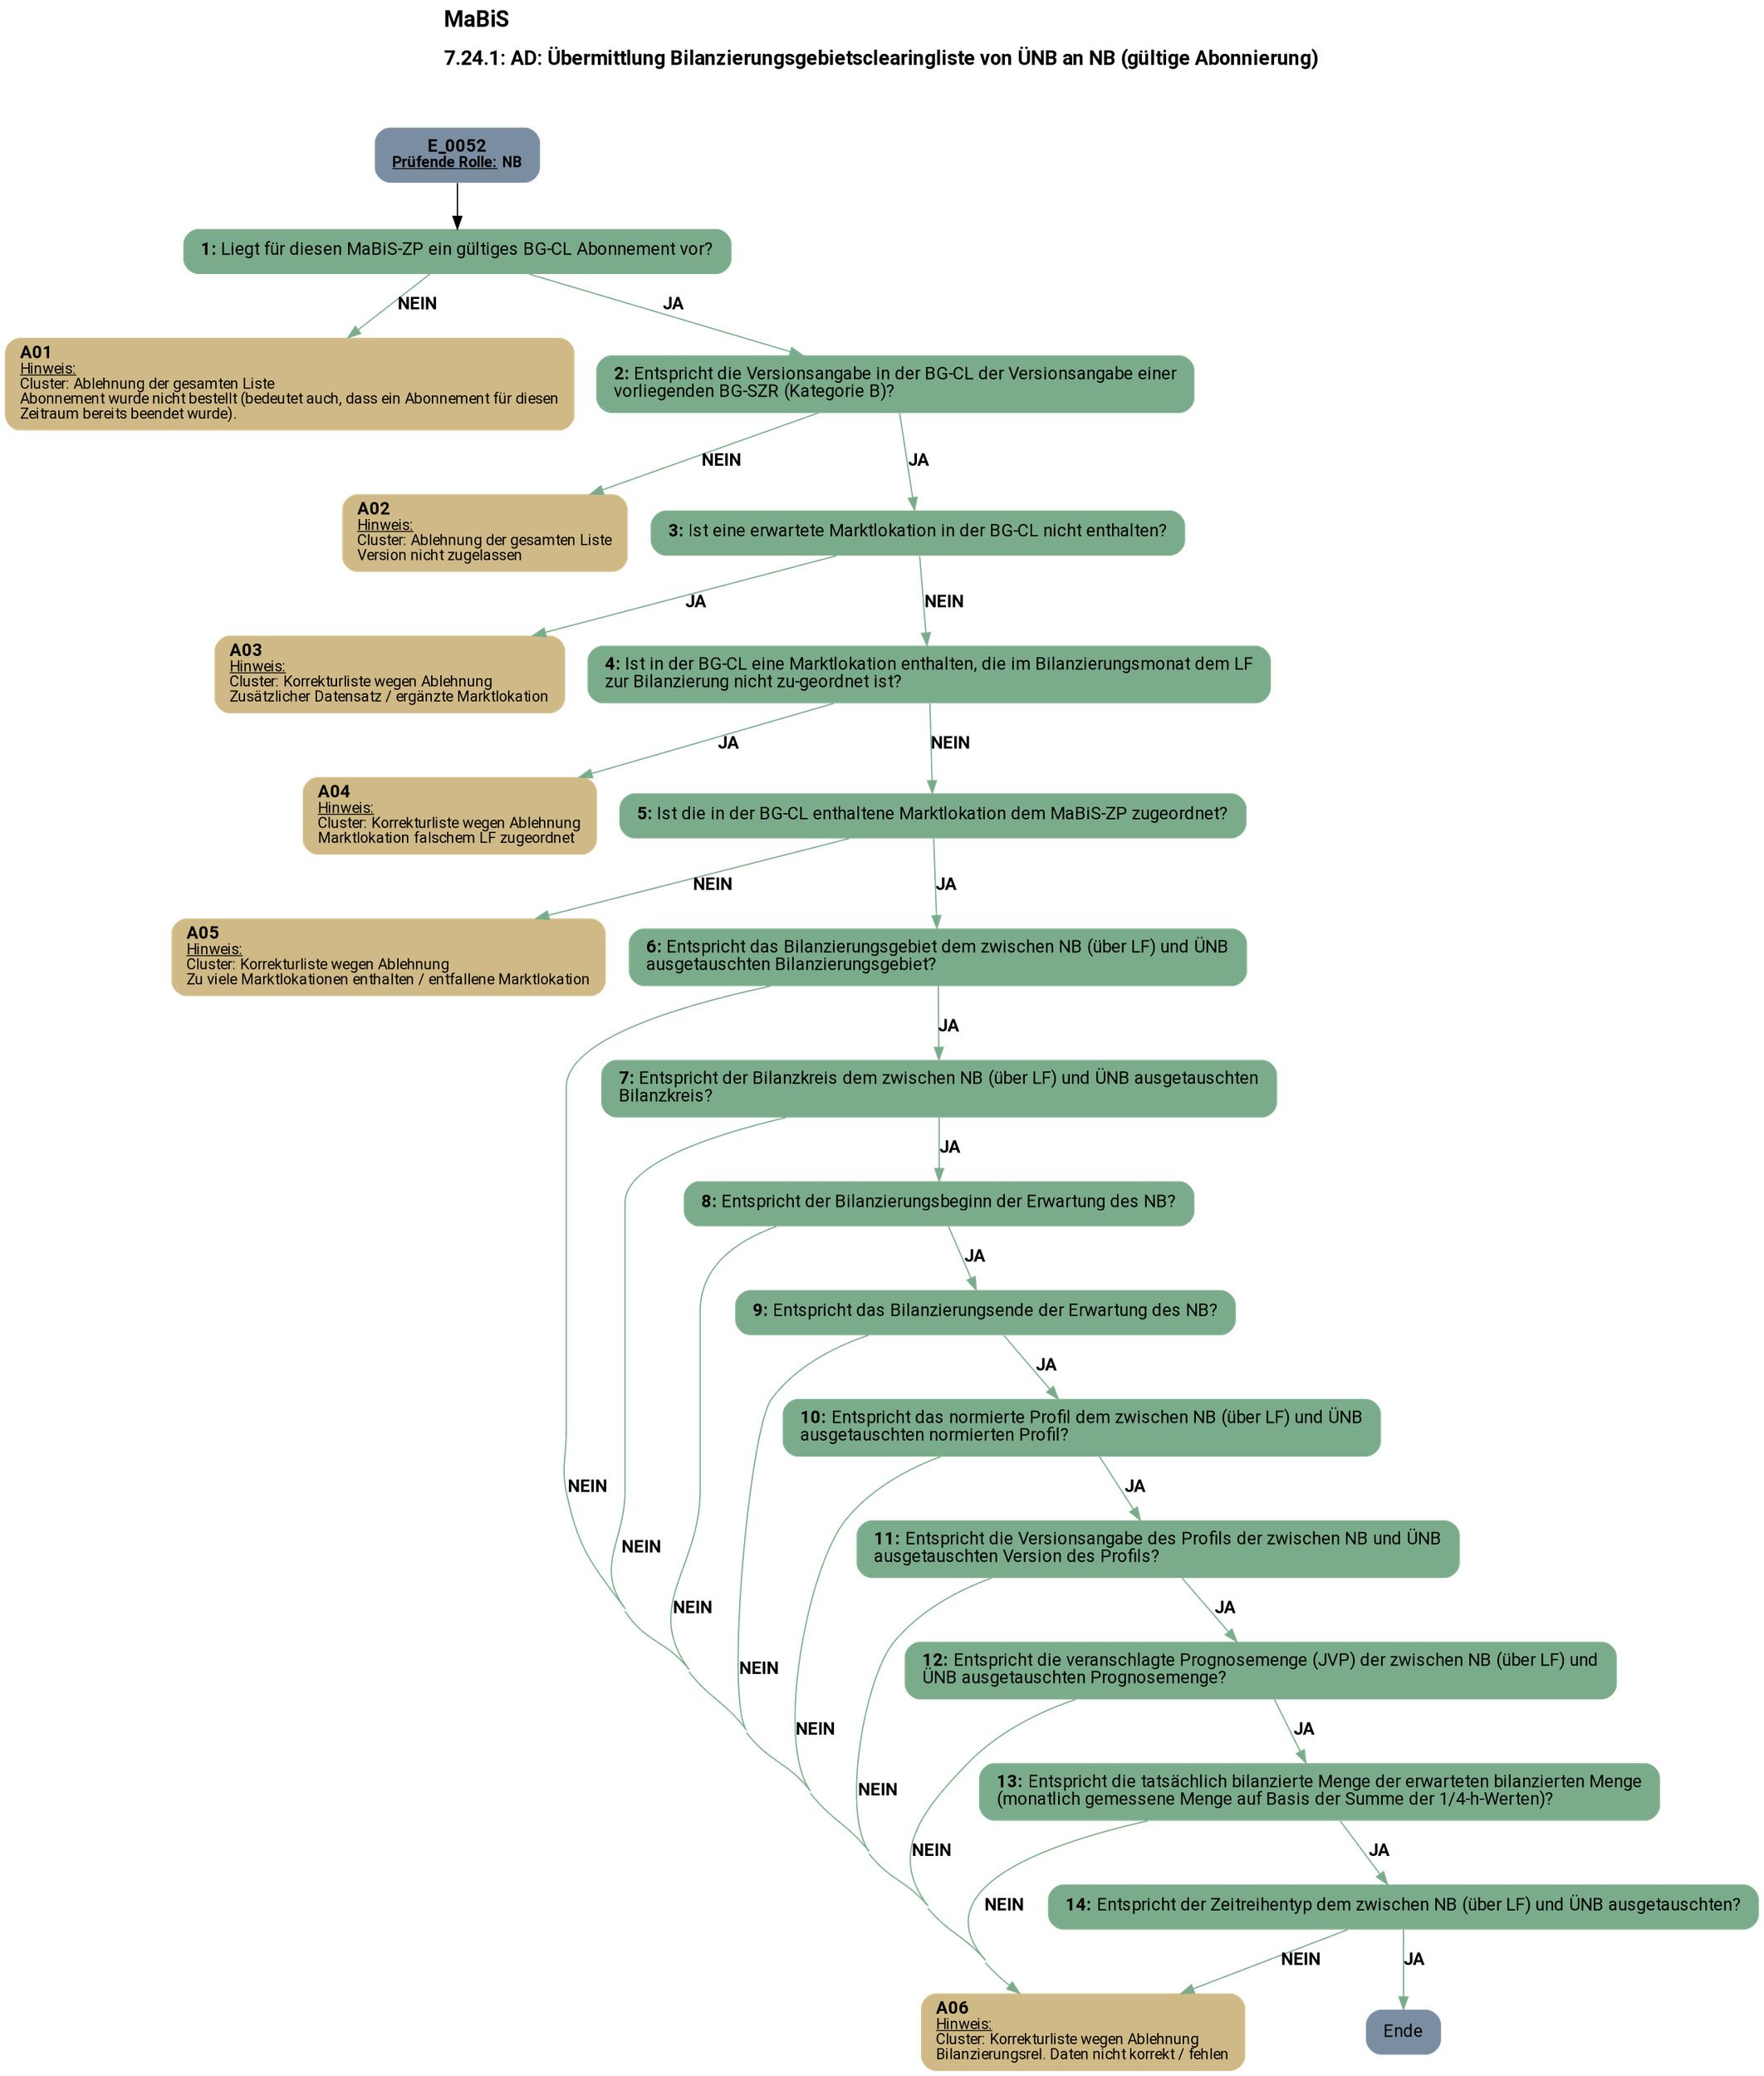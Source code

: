 digraph D {
    labelloc="t";
    label=<<B><FONT POINT-SIZE="18">MaBiS</FONT></B><BR align="left"/><BR/><B><FONT POINT-SIZE="16">7.24.1: AD: Übermittlung Bilanzierungsgebietsclearingliste von ÜNB an NB (gültige Abonnierung)</FONT></B><BR align="left"/><BR/><BR/><BR/>>;
    ratio="compress";
    concentrate=true;
    pack=true;
    rankdir=TB;
    packmode="array";
    size="20,20";
    "Start" [margin="0.2,0.12", shape=box, style="filled,rounded", penwidth=0.0, fillcolor="#7a8da1", label=<<B>E_0052</B><BR align="center"/><FONT point-size="12"><B><U>Prüfende Rolle:</U> NB</B></FONT><BR align="center"/>>, fontname="Roboto, sans-serif"];
    "1" [margin="0.2,0.12", shape=box, style="filled,rounded", penwidth=0.0, fillcolor="#7aab8a", label=<<B>1: </B>Liegt für diesen MaBiS-ZP ein gültiges BG-CL Abonnement vor?<BR align="left"/>>, fontname="Roboto, sans-serif"];
    "A01" [margin="0.17,0.08", shape=box, style="filled,rounded", penwidth=0.0, fillcolor="#cfb986", label=<<B>A01</B><BR align="left"/><FONT point-size="12"><U>Hinweis:</U><BR align="left"/>Cluster: Ablehnung der gesamten Liste<BR align="left"/>Abonnement wurde nicht bestellt (bedeutet auch, dass ein Abonnement für diesen<BR align="left"/>Zeitraum bereits beendet wurde).<BR align="left"/></FONT>>, fontname="Roboto, sans-serif"];
    "2" [margin="0.2,0.12", shape=box, style="filled,rounded", penwidth=0.0, fillcolor="#7aab8a", label=<<B>2: </B>Entspricht die Versionsangabe in der BG-CL der Versionsangabe einer<BR align="left"/>vorliegenden BG-SZR (Kategorie B)?<BR align="left"/>>, fontname="Roboto, sans-serif"];
    "A02" [margin="0.17,0.08", shape=box, style="filled,rounded", penwidth=0.0, fillcolor="#cfb986", label=<<B>A02</B><BR align="left"/><FONT point-size="12"><U>Hinweis:</U><BR align="left"/>Cluster: Ablehnung der gesamten Liste<BR align="left"/>Version nicht zugelassen<BR align="left"/></FONT>>, fontname="Roboto, sans-serif"];
    "3" [margin="0.2,0.12", shape=box, style="filled,rounded", penwidth=0.0, fillcolor="#7aab8a", label=<<B>3: </B>Ist eine erwartete Marktlokation in der BG-CL nicht enthalten?<BR align="left"/>>, fontname="Roboto, sans-serif"];
    "A03" [margin="0.17,0.08", shape=box, style="filled,rounded", penwidth=0.0, fillcolor="#cfb986", label=<<B>A03</B><BR align="left"/><FONT point-size="12"><U>Hinweis:</U><BR align="left"/>Cluster: Korrekturliste wegen Ablehnung<BR align="left"/>Zusätzlicher Datensatz / ergänzte Marktlokation<BR align="left"/></FONT>>, fontname="Roboto, sans-serif"];
    "4" [margin="0.2,0.12", shape=box, style="filled,rounded", penwidth=0.0, fillcolor="#7aab8a", label=<<B>4: </B>Ist in der BG-CL eine Marktlokation enthalten, die im Bilanzierungsmonat dem LF<BR align="left"/>zur Bilanzierung nicht zu-geordnet ist?<BR align="left"/>>, fontname="Roboto, sans-serif"];
    "A04" [margin="0.17,0.08", shape=box, style="filled,rounded", penwidth=0.0, fillcolor="#cfb986", label=<<B>A04</B><BR align="left"/><FONT point-size="12"><U>Hinweis:</U><BR align="left"/>Cluster: Korrekturliste wegen Ablehnung<BR align="left"/>Marktlokation falschem LF zugeordnet<BR align="left"/></FONT>>, fontname="Roboto, sans-serif"];
    "5" [margin="0.2,0.12", shape=box, style="filled,rounded", penwidth=0.0, fillcolor="#7aab8a", label=<<B>5: </B>Ist die in der BG-CL enthaltene Marktlokation dem MaBiS-ZP zugeordnet?<BR align="left"/>>, fontname="Roboto, sans-serif"];
    "A05" [margin="0.17,0.08", shape=box, style="filled,rounded", penwidth=0.0, fillcolor="#cfb986", label=<<B>A05</B><BR align="left"/><FONT point-size="12"><U>Hinweis:</U><BR align="left"/>Cluster: Korrekturliste wegen Ablehnung<BR align="left"/>Zu viele Marktlokationen enthalten / entfallene Marktlokation<BR align="left"/></FONT>>, fontname="Roboto, sans-serif"];
    "6" [margin="0.2,0.12", shape=box, style="filled,rounded", penwidth=0.0, fillcolor="#7aab8a", label=<<B>6: </B>Entspricht das Bilanzierungsgebiet dem zwischen NB (über LF) und ÜNB<BR align="left"/>ausgetauschten Bilanzierungsgebiet?<BR align="left"/>>, fontname="Roboto, sans-serif"];
    "A06" [margin="0.17,0.08", shape=box, style="filled,rounded", penwidth=0.0, fillcolor="#cfb986", label=<<B>A06</B><BR align="left"/><FONT point-size="12"><U>Hinweis:</U><BR align="left"/>Cluster: Korrekturliste wegen Ablehnung<BR align="left"/>Bilanzierungsrel. Daten nicht korrekt / fehlen<BR align="left"/></FONT>>, fontname="Roboto, sans-serif"];
    "7" [margin="0.2,0.12", shape=box, style="filled,rounded", penwidth=0.0, fillcolor="#7aab8a", label=<<B>7: </B>Entspricht der Bilanzkreis dem zwischen NB (über LF) und ÜNB ausgetauschten<BR align="left"/>Bilanzkreis?<BR align="left"/>>, fontname="Roboto, sans-serif"];
    "8" [margin="0.2,0.12", shape=box, style="filled,rounded", penwidth=0.0, fillcolor="#7aab8a", label=<<B>8: </B>Entspricht der Bilanzierungsbeginn der Erwartung des NB?<BR align="left"/>>, fontname="Roboto, sans-serif"];
    "9" [margin="0.2,0.12", shape=box, style="filled,rounded", penwidth=0.0, fillcolor="#7aab8a", label=<<B>9: </B>Entspricht das Bilanzierungsende der Erwartung des NB?<BR align="left"/>>, fontname="Roboto, sans-serif"];
    "10" [margin="0.2,0.12", shape=box, style="filled,rounded", penwidth=0.0, fillcolor="#7aab8a", label=<<B>10: </B>Entspricht das normierte Profil dem zwischen NB (über LF) und ÜNB<BR align="left"/>ausgetauschten normierten Profil?<BR align="left"/>>, fontname="Roboto, sans-serif"];
    "11" [margin="0.2,0.12", shape=box, style="filled,rounded", penwidth=0.0, fillcolor="#7aab8a", label=<<B>11: </B>Entspricht die Versionsangabe des Profils der zwischen NB und ÜNB<BR align="left"/>ausgetauschten Version des Profils?<BR align="left"/>>, fontname="Roboto, sans-serif"];
    "12" [margin="0.2,0.12", shape=box, style="filled,rounded", penwidth=0.0, fillcolor="#7aab8a", label=<<B>12: </B>Entspricht die veranschlagte Prognosemenge (JVP) der zwischen NB (über LF) und<BR align="left"/>ÜNB ausgetauschten Prognosemenge?<BR align="left"/>>, fontname="Roboto, sans-serif"];
    "13" [margin="0.2,0.12", shape=box, style="filled,rounded", penwidth=0.0, fillcolor="#7aab8a", label=<<B>13: </B>Entspricht die tatsächlich bilanzierte Menge der erwarteten bilanzierten Menge<BR align="left"/>(monatlich gemessene Menge auf Basis der Summe der 1/4-h-Werten)?<BR align="left"/>>, fontname="Roboto, sans-serif"];
    "14" [margin="0.2,0.12", shape=box, style="filled,rounded", penwidth=0.0, fillcolor="#7aab8a", label=<<B>14: </B>Entspricht der Zeitreihentyp dem zwischen NB (über LF) und ÜNB ausgetauschten?<BR align="left"/>>, fontname="Roboto, sans-serif"];
    "Ende" [margin="0.2,0.12", shape=box, style="filled,rounded", penwidth=0.0, fillcolor="#7a8da1", label="Ende", fontname="Roboto, sans-serif"];

    "Start" -> "1";
    "1" -> "A01" [label=<<B>NEIN</B>>, color="#7aab8a", fontname="Roboto, sans-serif"];
    "1" -> "2" [label=<<B>JA</B>>, color="#7aab8a", fontname="Roboto, sans-serif"];
    "2" -> "A02" [label=<<B>NEIN</B>>, color="#7aab8a", fontname="Roboto, sans-serif"];
    "2" -> "3" [label=<<B>JA</B>>, color="#7aab8a", fontname="Roboto, sans-serif"];
    "3" -> "A03" [label=<<B>JA</B>>, color="#7aab8a", fontname="Roboto, sans-serif"];
    "3" -> "4" [label=<<B>NEIN</B>>, color="#7aab8a", fontname="Roboto, sans-serif"];
    "4" -> "A04" [label=<<B>JA</B>>, color="#7aab8a", fontname="Roboto, sans-serif"];
    "4" -> "5" [label=<<B>NEIN</B>>, color="#7aab8a", fontname="Roboto, sans-serif"];
    "5" -> "A05" [label=<<B>NEIN</B>>, color="#7aab8a", fontname="Roboto, sans-serif"];
    "5" -> "6" [label=<<B>JA</B>>, color="#7aab8a", fontname="Roboto, sans-serif"];
    "6" -> "A06" [label=<<B>NEIN</B>>, color="#7aab8a", fontname="Roboto, sans-serif"];
    "6" -> "7" [label=<<B>JA</B>>, color="#7aab8a", fontname="Roboto, sans-serif"];
    "7" -> "A06" [label=<<B>NEIN</B>>, color="#7aab8a", fontname="Roboto, sans-serif"];
    "7" -> "8" [label=<<B>JA</B>>, color="#7aab8a", fontname="Roboto, sans-serif"];
    "8" -> "A06" [label=<<B>NEIN</B>>, color="#7aab8a", fontname="Roboto, sans-serif"];
    "8" -> "9" [label=<<B>JA</B>>, color="#7aab8a", fontname="Roboto, sans-serif"];
    "9" -> "A06" [label=<<B>NEIN</B>>, color="#7aab8a", fontname="Roboto, sans-serif"];
    "9" -> "10" [label=<<B>JA</B>>, color="#7aab8a", fontname="Roboto, sans-serif"];
    "10" -> "A06" [label=<<B>NEIN</B>>, color="#7aab8a", fontname="Roboto, sans-serif"];
    "10" -> "11" [label=<<B>JA</B>>, color="#7aab8a", fontname="Roboto, sans-serif"];
    "11" -> "A06" [label=<<B>NEIN</B>>, color="#7aab8a", fontname="Roboto, sans-serif"];
    "11" -> "12" [label=<<B>JA</B>>, color="#7aab8a", fontname="Roboto, sans-serif"];
    "12" -> "A06" [label=<<B>NEIN</B>>, color="#7aab8a", fontname="Roboto, sans-serif"];
    "12" -> "13" [label=<<B>JA</B>>, color="#7aab8a", fontname="Roboto, sans-serif"];
    "13" -> "A06" [label=<<B>NEIN</B>>, color="#7aab8a", fontname="Roboto, sans-serif"];
    "13" -> "14" [label=<<B>JA</B>>, color="#7aab8a", fontname="Roboto, sans-serif"];
    "14" -> "A06" [label=<<B>NEIN</B>>, color="#7aab8a", fontname="Roboto, sans-serif"];
    "14" -> "Ende" [label=<<B>JA</B>>, color="#7aab8a", fontname="Roboto, sans-serif"];

    bgcolor="transparent";
fontname="Roboto, sans-serif";
}